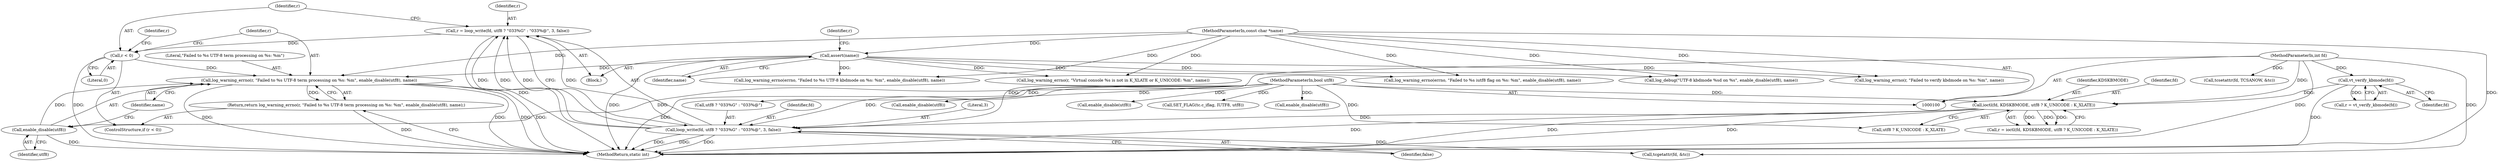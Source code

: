 digraph "0_systemd_9725f1a10f80f5e0ae7d9b60547458622aeb322f_2@pointer" {
"1000170" [label="(Call,log_warning_errno(r, \"Failed to %s UTF-8 term processing on %s: %m\", enable_disable(utf8), name))"];
"1000166" [label="(Call,r < 0)"];
"1000155" [label="(Call,r = loop_write(fd, utf8 ? \"\033%G\" : \"\033%@\", 3, false))"];
"1000157" [label="(Call,loop_write(fd, utf8 ? \"\033%G\" : \"\033%@\", 3, false))"];
"1000137" [label="(Call,ioctl(fd, KDSKBMODE, utf8 ? K_UNICODE : K_XLATE))"];
"1000111" [label="(Call,vt_verify_kbmode(fd))"];
"1000102" [label="(MethodParameterIn,int fd)"];
"1000103" [label="(MethodParameterIn,bool utf8)"];
"1000173" [label="(Call,enable_disable(utf8))"];
"1000107" [label="(Call,assert(name))"];
"1000101" [label="(MethodParameterIn,const char *name)"];
"1000169" [label="(Return,return log_warning_errno(r, \"Failed to %s UTF-8 term processing on %s: %m\", enable_disable(utf8), name);)"];
"1000165" [label="(ControlStructure,if (r < 0))"];
"1000140" [label="(Call,utf8 ? K_UNICODE : K_XLATE)"];
"1000177" [label="(Identifier,r)"];
"1000112" [label="(Identifier,fd)"];
"1000164" [label="(Identifier,false)"];
"1000139" [label="(Identifier,KDSKBMODE)"];
"1000169" [label="(Return,return log_warning_errno(r, \"Failed to %s UTF-8 term processing on %s: %m\", enable_disable(utf8), name);)"];
"1000195" [label="(Call,tcsetattr(fd, TCSANOW, &tc))"];
"1000174" [label="(Identifier,utf8)"];
"1000170" [label="(Call,log_warning_errno(r, \"Failed to %s UTF-8 term processing on %s: %m\", enable_disable(utf8), name))"];
"1000218" [label="(MethodReturn,static int)"];
"1000166" [label="(Call,r < 0)"];
"1000101" [label="(MethodParameterIn,const char *name)"];
"1000111" [label="(Call,vt_verify_kbmode(fd))"];
"1000152" [label="(Call,enable_disable(utf8))"];
"1000187" [label="(Call,SET_FLAG(tc.c_iflag, IUTF8, utf8))"];
"1000173" [label="(Call,enable_disable(utf8))"];
"1000211" [label="(Call,log_debug(\"UTF-8 kbdmode %sd on %s\", enable_disable(utf8), name))"];
"1000213" [label="(Call,enable_disable(utf8))"];
"1000107" [label="(Call,assert(name))"];
"1000108" [label="(Identifier,name)"];
"1000158" [label="(Identifier,fd)"];
"1000205" [label="(Call,log_warning_errno(errno, \"Failed to %s iutf8 flag on %s: %m\", enable_disable(utf8), name))"];
"1000208" [label="(Call,enable_disable(utf8))"];
"1000103" [label="(MethodParameterIn,bool utf8)"];
"1000109" [label="(Call,r = vt_verify_kbmode(fd))"];
"1000110" [label="(Identifier,r)"];
"1000171" [label="(Identifier,r)"];
"1000131" [label="(Call,log_warning_errno(r, \"Failed to verify kbdmode on %s: %m\", name))"];
"1000178" [label="(Call,tcgetattr(fd, &tc))"];
"1000138" [label="(Identifier,fd)"];
"1000137" [label="(Call,ioctl(fd, KDSKBMODE, utf8 ? K_UNICODE : K_XLATE))"];
"1000167" [label="(Identifier,r)"];
"1000149" [label="(Call,log_warning_errno(errno, \"Failed to %s UTF-8 kbdmode on %s: %m\", enable_disable(utf8), name))"];
"1000155" [label="(Call,r = loop_write(fd, utf8 ? \"\033%G\" : \"\033%@\", 3, false))"];
"1000102" [label="(MethodParameterIn,int fd)"];
"1000104" [label="(Block,)"];
"1000135" [label="(Call,r = ioctl(fd, KDSKBMODE, utf8 ? K_UNICODE : K_XLATE))"];
"1000157" [label="(Call,loop_write(fd, utf8 ? \"\033%G\" : \"\033%@\", 3, false))"];
"1000156" [label="(Identifier,r)"];
"1000175" [label="(Identifier,name)"];
"1000168" [label="(Literal,0)"];
"1000159" [label="(Call,utf8 ? \"\033%G\" : \"\033%@\")"];
"1000119" [label="(Call,log_warning_errno(r, \"Virtual console %s is not in K_XLATE or K_UNICODE: %m\", name))"];
"1000172" [label="(Literal,\"Failed to %s UTF-8 term processing on %s: %m\")"];
"1000163" [label="(Literal,3)"];
"1000170" -> "1000169"  [label="AST: "];
"1000170" -> "1000175"  [label="CFG: "];
"1000171" -> "1000170"  [label="AST: "];
"1000172" -> "1000170"  [label="AST: "];
"1000173" -> "1000170"  [label="AST: "];
"1000175" -> "1000170"  [label="AST: "];
"1000169" -> "1000170"  [label="CFG: "];
"1000170" -> "1000218"  [label="DDG: "];
"1000170" -> "1000218"  [label="DDG: "];
"1000170" -> "1000218"  [label="DDG: "];
"1000170" -> "1000218"  [label="DDG: "];
"1000170" -> "1000169"  [label="DDG: "];
"1000166" -> "1000170"  [label="DDG: "];
"1000173" -> "1000170"  [label="DDG: "];
"1000107" -> "1000170"  [label="DDG: "];
"1000101" -> "1000170"  [label="DDG: "];
"1000166" -> "1000165"  [label="AST: "];
"1000166" -> "1000168"  [label="CFG: "];
"1000167" -> "1000166"  [label="AST: "];
"1000168" -> "1000166"  [label="AST: "];
"1000171" -> "1000166"  [label="CFG: "];
"1000177" -> "1000166"  [label="CFG: "];
"1000166" -> "1000218"  [label="DDG: "];
"1000155" -> "1000166"  [label="DDG: "];
"1000155" -> "1000104"  [label="AST: "];
"1000155" -> "1000157"  [label="CFG: "];
"1000156" -> "1000155"  [label="AST: "];
"1000157" -> "1000155"  [label="AST: "];
"1000167" -> "1000155"  [label="CFG: "];
"1000155" -> "1000218"  [label="DDG: "];
"1000157" -> "1000155"  [label="DDG: "];
"1000157" -> "1000155"  [label="DDG: "];
"1000157" -> "1000155"  [label="DDG: "];
"1000157" -> "1000155"  [label="DDG: "];
"1000157" -> "1000164"  [label="CFG: "];
"1000158" -> "1000157"  [label="AST: "];
"1000159" -> "1000157"  [label="AST: "];
"1000163" -> "1000157"  [label="AST: "];
"1000164" -> "1000157"  [label="AST: "];
"1000157" -> "1000218"  [label="DDG: "];
"1000157" -> "1000218"  [label="DDG: "];
"1000157" -> "1000218"  [label="DDG: "];
"1000137" -> "1000157"  [label="DDG: "];
"1000102" -> "1000157"  [label="DDG: "];
"1000103" -> "1000157"  [label="DDG: "];
"1000157" -> "1000178"  [label="DDG: "];
"1000137" -> "1000135"  [label="AST: "];
"1000137" -> "1000140"  [label="CFG: "];
"1000138" -> "1000137"  [label="AST: "];
"1000139" -> "1000137"  [label="AST: "];
"1000140" -> "1000137"  [label="AST: "];
"1000135" -> "1000137"  [label="CFG: "];
"1000137" -> "1000218"  [label="DDG: "];
"1000137" -> "1000218"  [label="DDG: "];
"1000137" -> "1000218"  [label="DDG: "];
"1000137" -> "1000135"  [label="DDG: "];
"1000137" -> "1000135"  [label="DDG: "];
"1000137" -> "1000135"  [label="DDG: "];
"1000111" -> "1000137"  [label="DDG: "];
"1000102" -> "1000137"  [label="DDG: "];
"1000103" -> "1000137"  [label="DDG: "];
"1000111" -> "1000109"  [label="AST: "];
"1000111" -> "1000112"  [label="CFG: "];
"1000112" -> "1000111"  [label="AST: "];
"1000109" -> "1000111"  [label="CFG: "];
"1000111" -> "1000218"  [label="DDG: "];
"1000111" -> "1000109"  [label="DDG: "];
"1000102" -> "1000111"  [label="DDG: "];
"1000102" -> "1000100"  [label="AST: "];
"1000102" -> "1000218"  [label="DDG: "];
"1000102" -> "1000178"  [label="DDG: "];
"1000102" -> "1000195"  [label="DDG: "];
"1000103" -> "1000100"  [label="AST: "];
"1000103" -> "1000218"  [label="DDG: "];
"1000103" -> "1000140"  [label="DDG: "];
"1000103" -> "1000152"  [label="DDG: "];
"1000103" -> "1000159"  [label="DDG: "];
"1000103" -> "1000173"  [label="DDG: "];
"1000103" -> "1000187"  [label="DDG: "];
"1000103" -> "1000208"  [label="DDG: "];
"1000103" -> "1000213"  [label="DDG: "];
"1000173" -> "1000174"  [label="CFG: "];
"1000174" -> "1000173"  [label="AST: "];
"1000175" -> "1000173"  [label="CFG: "];
"1000173" -> "1000218"  [label="DDG: "];
"1000107" -> "1000104"  [label="AST: "];
"1000107" -> "1000108"  [label="CFG: "];
"1000108" -> "1000107"  [label="AST: "];
"1000110" -> "1000107"  [label="CFG: "];
"1000107" -> "1000218"  [label="DDG: "];
"1000101" -> "1000107"  [label="DDG: "];
"1000107" -> "1000119"  [label="DDG: "];
"1000107" -> "1000131"  [label="DDG: "];
"1000107" -> "1000149"  [label="DDG: "];
"1000107" -> "1000205"  [label="DDG: "];
"1000107" -> "1000211"  [label="DDG: "];
"1000101" -> "1000100"  [label="AST: "];
"1000101" -> "1000218"  [label="DDG: "];
"1000101" -> "1000119"  [label="DDG: "];
"1000101" -> "1000131"  [label="DDG: "];
"1000101" -> "1000149"  [label="DDG: "];
"1000101" -> "1000205"  [label="DDG: "];
"1000101" -> "1000211"  [label="DDG: "];
"1000169" -> "1000165"  [label="AST: "];
"1000218" -> "1000169"  [label="CFG: "];
"1000169" -> "1000218"  [label="DDG: "];
}
